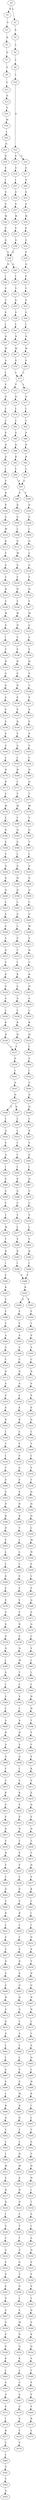 strict digraph  {
	S0 -> S1 [ label = D ];
	S0 -> S2 [ label = L ];
	S1 -> S3 [ label = S ];
	S2 -> S4 [ label = S ];
	S3 -> S5 [ label = R ];
	S4 -> S6 [ label = L ];
	S5 -> S7 [ label = Q ];
	S6 -> S8 [ label = L ];
	S7 -> S9 [ label = V ];
	S8 -> S10 [ label = L ];
	S9 -> S11 [ label = L ];
	S10 -> S12 [ label = D ];
	S11 -> S13 [ label = S ];
	S12 -> S14 [ label = A ];
	S12 -> S15 [ label = E ];
	S13 -> S16 [ label = V ];
	S14 -> S17 [ label = S ];
	S15 -> S18 [ label = S ];
	S16 -> S19 [ label = M ];
	S17 -> S20 [ label = V ];
	S18 -> S21 [ label = I ];
	S19 -> S22 [ label = L ];
	S20 -> S23 [ label = S ];
	S21 -> S24 [ label = S ];
	S22 -> S25 [ label = D ];
	S23 -> S26 [ label = G ];
	S24 -> S27 [ label = S ];
	S25 -> S28 [ label = D ];
	S26 -> S29 [ label = W ];
	S27 -> S30 [ label = W ];
	S28 -> S31 [ label = S ];
	S29 -> S32 [ label = E ];
	S30 -> S33 [ label = E ];
	S31 -> S34 [ label = I ];
	S32 -> S35 [ label = G ];
	S33 -> S36 [ label = G ];
	S34 -> S37 [ label = S ];
	S35 -> S38 [ label = S ];
	S36 -> S39 [ label = S ];
	S37 -> S40 [ label = S ];
	S38 -> S41 [ label = Q ];
	S39 -> S42 [ label = H ];
	S39 -> S43 [ label = Q ];
	S40 -> S44 [ label = W ];
	S41 -> S45 [ label = F ];
	S42 -> S46 [ label = I ];
	S43 -> S47 [ label = L ];
	S44 -> S48 [ label = E ];
	S45 -> S49 [ label = V ];
	S46 -> S50 [ label = V ];
	S47 -> S51 [ label = V ];
	S48 -> S52 [ label = G ];
	S49 -> S53 [ label = S ];
	S50 -> S54 [ label = T ];
	S51 -> S55 [ label = S ];
	S52 -> S39 [ label = S ];
	S53 -> S56 [ label = S ];
	S54 -> S57 [ label = S ];
	S55 -> S58 [ label = S ];
	S56 -> S59 [ label = L ];
	S57 -> S60 [ label = L ];
	S58 -> S61 [ label = L ];
	S59 -> S62 [ label = N ];
	S60 -> S63 [ label = N ];
	S61 -> S64 [ label = N ];
	S62 -> S65 [ label = W ];
	S63 -> S66 [ label = W ];
	S64 -> S67 [ label = W ];
	S65 -> S68 [ label = S ];
	S66 -> S69 [ label = A ];
	S67 -> S70 [ label = S ];
	S68 -> S71 [ label = L ];
	S69 -> S72 [ label = L ];
	S70 -> S71 [ label = L ];
	S71 -> S73 [ label = F ];
	S71 -> S74 [ label = Y ];
	S72 -> S75 [ label = F ];
	S73 -> S76 [ label = Q ];
	S74 -> S77 [ label = Q ];
	S75 -> S78 [ label = Q ];
	S76 -> S79 [ label = L ];
	S77 -> S80 [ label = L ];
	S78 -> S81 [ label = L ];
	S79 -> S82 [ label = C ];
	S80 -> S83 [ label = C ];
	S81 -> S84 [ label = C ];
	S82 -> S85 [ label = S ];
	S83 -> S86 [ label = S ];
	S84 -> S87 [ label = S ];
	S85 -> S88 [ label = D ];
	S86 -> S89 [ label = D ];
	S87 -> S90 [ label = D ];
	S88 -> S91 [ label = R ];
	S89 -> S92 [ label = R ];
	S90 -> S93 [ label = Q ];
	S91 -> S94 [ label = L ];
	S92 -> S95 [ label = L ];
	S93 -> S96 [ label = L ];
	S94 -> S97 [ label = A ];
	S95 -> S97 [ label = A ];
	S96 -> S98 [ label = V ];
	S97 -> S99 [ label = V ];
	S97 -> S100 [ label = T ];
	S98 -> S101 [ label = D ];
	S99 -> S102 [ label = D ];
	S100 -> S103 [ label = D ];
	S101 -> S104 [ label = D ];
	S102 -> S105 [ label = G ];
	S103 -> S106 [ label = G ];
	S104 -> S107 [ label = G ];
	S105 -> S108 [ label = I ];
	S106 -> S109 [ label = I ];
	S107 -> S110 [ label = M ];
	S108 -> S111 [ label = Q ];
	S109 -> S112 [ label = Q ];
	S110 -> S113 [ label = K ];
	S111 -> S114 [ label = M ];
	S112 -> S115 [ label = L ];
	S113 -> S116 [ label = V ];
	S114 -> S117 [ label = A ];
	S115 -> S118 [ label = A ];
	S116 -> S119 [ label = A ];
	S117 -> S120 [ label = Y ];
	S118 -> S121 [ label = Y ];
	S119 -> S122 [ label = Y ];
	S120 -> S123 [ label = H ];
	S121 -> S124 [ label = N ];
	S122 -> S125 [ label = H ];
	S123 -> S126 [ label = Y ];
	S124 -> S127 [ label = Y ];
	S125 -> S128 [ label = Y ];
	S126 -> S129 [ label = W ];
	S127 -> S130 [ label = W ];
	S128 -> S131 [ label = W ];
	S129 -> S132 [ label = N ];
	S130 -> S133 [ label = G ];
	S131 -> S134 [ label = S ];
	S132 -> S135 [ label = V ];
	S133 -> S136 [ label = V ];
	S134 -> S137 [ label = I ];
	S135 -> S138 [ label = V ];
	S136 -> S139 [ label = V ];
	S137 -> S140 [ label = V ];
	S138 -> S141 [ label = H ];
	S139 -> S142 [ label = H ];
	S140 -> S143 [ label = H ];
	S141 -> S144 [ label = G ];
	S142 -> S145 [ label = G ];
	S143 -> S146 [ label = G ];
	S144 -> S147 [ label = H ];
	S145 -> S148 [ label = T ];
	S146 -> S149 [ label = Q ];
	S147 -> S150 [ label = P ];
	S148 -> S151 [ label = P ];
	S149 -> S152 [ label = S ];
	S150 -> S153 [ label = S ];
	S151 -> S154 [ label = S ];
	S152 -> S155 [ label = S ];
	S153 -> S156 [ label = D ];
	S154 -> S157 [ label = E ];
	S155 -> S158 [ label = E ];
	S156 -> S159 [ label = S ];
	S157 -> S160 [ label = S ];
	S158 -> S161 [ label = S ];
	S159 -> S162 [ label = A ];
	S160 -> S163 [ label = S ];
	S161 -> S164 [ label = A ];
	S162 -> S165 [ label = L ];
	S163 -> S166 [ label = L ];
	S164 -> S167 [ label = L ];
	S165 -> S168 [ label = H ];
	S166 -> S169 [ label = H ];
	S167 -> S170 [ label = H ];
	S168 -> S171 [ label = L ];
	S169 -> S172 [ label = Q ];
	S170 -> S173 [ label = R ];
	S171 -> S174 [ label = T ];
	S172 -> S175 [ label = T ];
	S173 -> S176 [ label = V ];
	S174 -> S177 [ label = M ];
	S175 -> S178 [ label = M ];
	S176 -> S179 [ label = M ];
	S177 -> S180 [ label = Y ];
	S178 -> S181 [ label = Y ];
	S179 -> S182 [ label = F ];
	S180 -> S183 [ label = Q ];
	S181 -> S184 [ label = Q ];
	S182 -> S185 [ label = D ];
	S183 -> S186 [ label = S ];
	S184 -> S187 [ label = T ];
	S185 -> S188 [ label = S ];
	S186 -> S189 [ label = L ];
	S187 -> S190 [ label = L ];
	S188 -> S191 [ label = V ];
	S189 -> S192 [ label = G ];
	S190 -> S193 [ label = G ];
	S191 -> S194 [ label = G ];
	S192 -> S195 [ label = H ];
	S193 -> S196 [ label = Q ];
	S194 -> S197 [ label = Q ];
	S195 -> S198 [ label = Q ];
	S196 -> S199 [ label = Q ];
	S197 -> S200 [ label = Q ];
	S198 -> S201 [ label = L ];
	S199 -> S202 [ label = L ];
	S200 -> S203 [ label = L ];
	S201 -> S204 [ label = A ];
	S202 -> S205 [ label = G ];
	S203 -> S206 [ label = E ];
	S204 -> S207 [ label = L ];
	S205 -> S208 [ label = W ];
	S206 -> S209 [ label = A ];
	S207 -> S210 [ label = V ];
	S208 -> S211 [ label = V ];
	S209 -> S212 [ label = V ];
	S210 -> S213 [ label = T ];
	S211 -> S214 [ label = H ];
	S212 -> S215 [ label = Q ];
	S213 -> S216 [ label = Y ];
	S214 -> S217 [ label = Y ];
	S215 -> S218 [ label = Y ];
	S216 -> S219 [ label = K ];
	S217 -> S220 [ label = K ];
	S218 -> S221 [ label = K ];
	S219 -> S222 [ label = S ];
	S220 -> S223 [ label = N ];
	S221 -> S224 [ label = S ];
	S222 -> S225 [ label = A ];
	S223 -> S226 [ label = A ];
	S224 -> S227 [ label = A ];
	S225 -> S228 [ label = L ];
	S226 -> S229 [ label = L ];
	S227 -> S230 [ label = L ];
	S228 -> S231 [ label = K ];
	S229 -> S232 [ label = K ];
	S230 -> S233 [ label = K ];
	S231 -> S234 [ label = H ];
	S232 -> S235 [ label = H ];
	S233 -> S236 [ label = H ];
	S234 -> S237 [ label = L ];
	S235 -> S238 [ label = L ];
	S236 -> S237 [ label = L ];
	S237 -> S239 [ label = P ];
	S238 -> S240 [ label = S ];
	S239 -> S241 [ label = I ];
	S240 -> S242 [ label = I ];
	S241 -> S243 [ label = A ];
	S242 -> S244 [ label = A ];
	S243 -> S245 [ label = Q ];
	S244 -> S246 [ label = Q ];
	S245 -> S247 [ label = D ];
	S245 -> S248 [ label = E ];
	S246 -> S249 [ label = D ];
	S247 -> S250 [ label = L ];
	S248 -> S251 [ label = L ];
	S249 -> S252 [ label = L ];
	S250 -> S253 [ label = L ];
	S251 -> S254 [ label = Q ];
	S252 -> S255 [ label = R ];
	S253 -> S256 [ label = I ];
	S254 -> S257 [ label = V ];
	S255 -> S258 [ label = V ];
	S256 -> S259 [ label = I ];
	S257 -> S260 [ label = A ];
	S258 -> S261 [ label = S ];
	S259 -> S262 [ label = I ];
	S260 -> S263 [ label = I ];
	S261 -> S264 [ label = I ];
	S262 -> S265 [ label = E ];
	S263 -> S266 [ label = E ];
	S264 -> S267 [ label = D ];
	S265 -> S268 [ label = G ];
	S266 -> S269 [ label = G ];
	S267 -> S270 [ label = G ];
	S268 -> S271 [ label = C ];
	S269 -> S272 [ label = C ];
	S270 -> S273 [ label = C ];
	S271 -> S274 [ label = Y ];
	S272 -> S275 [ label = Y ];
	S273 -> S276 [ label = Y ];
	S274 -> S277 [ label = L ];
	S275 -> S278 [ label = M ];
	S276 -> S279 [ label = L ];
	S277 -> S280 [ label = Y ];
	S278 -> S281 [ label = Y ];
	S279 -> S282 [ label = Y ];
	S280 -> S283 [ label = R ];
	S281 -> S284 [ label = R ];
	S282 -> S285 [ label = R ];
	S283 -> S286 [ label = I ];
	S284 -> S287 [ label = I ];
	S285 -> S288 [ label = I ];
	S286 -> S289 [ label = F ];
	S287 -> S290 [ label = F ];
	S288 -> S289 [ label = F ];
	S289 -> S291 [ label = K ];
	S290 -> S292 [ label = K ];
	S291 -> S293 [ label = E ];
	S291 -> S294 [ label = D ];
	S292 -> S295 [ label = E ];
	S293 -> S296 [ label = F ];
	S294 -> S297 [ label = F ];
	S295 -> S298 [ label = F ];
	S296 -> S299 [ label = L ];
	S297 -> S300 [ label = V ];
	S298 -> S301 [ label = V ];
	S299 -> S302 [ label = A ];
	S300 -> S303 [ label = A ];
	S301 -> S304 [ label = A ];
	S302 -> S305 [ label = A ];
	S303 -> S306 [ label = A ];
	S304 -> S307 [ label = A ];
	S305 -> S308 [ label = C ];
	S306 -> S309 [ label = C ];
	S307 -> S310 [ label = C ];
	S308 -> S311 [ label = D ];
	S309 -> S312 [ label = D ];
	S310 -> S313 [ label = D ];
	S311 -> S314 [ label = A ];
	S312 -> S315 [ label = A ];
	S313 -> S316 [ label = A ];
	S314 -> S317 [ label = P ];
	S315 -> S318 [ label = S ];
	S316 -> S319 [ label = P ];
	S317 -> S320 [ label = E ];
	S318 -> S321 [ label = E ];
	S319 -> S322 [ label = E ];
	S320 -> S323 [ label = Q ];
	S321 -> S324 [ label = R ];
	S322 -> S325 [ label = R ];
	S323 -> S326 [ label = L ];
	S324 -> S327 [ label = L ];
	S325 -> S328 [ label = L ];
	S326 -> S329 [ label = T ];
	S327 -> S330 [ label = V ];
	S328 -> S331 [ label = T ];
	S329 -> S332 [ label = L ];
	S330 -> S333 [ label = V ];
	S331 -> S334 [ label = L ];
	S332 -> S335 [ label = V ];
	S333 -> S336 [ label = A ];
	S334 -> S337 [ label = T ];
	S335 -> S338 [ label = T ];
	S336 -> S339 [ label = S ];
	S337 -> S340 [ label = S ];
	S338 -> S341 [ label = Q ];
	S339 -> S342 [ label = S ];
	S340 -> S343 [ label = S ];
	S341 -> S344 [ label = N ];
	S342 -> S345 [ label = N ];
	S343 -> S346 [ label = N ];
	S344 -> S347 [ label = Q ];
	S345 -> S348 [ label = R ];
	S346 -> S349 [ label = R ];
	S347 -> S350 [ label = L ];
	S348 -> S351 [ label = T ];
	S349 -> S352 [ label = H ];
	S350 -> S353 [ label = M ];
	S351 -> S354 [ label = L ];
	S352 -> S355 [ label = E ];
	S353 -> S356 [ label = N ];
	S354 -> S357 [ label = L ];
	S355 -> S358 [ label = L ];
	S356 -> S359 [ label = E ];
	S357 -> S360 [ label = L ];
	S358 -> S361 [ label = L ];
	S359 -> S362 [ label = L ];
	S360 -> S363 [ label = E ];
	S361 -> S364 [ label = G ];
	S362 -> S365 [ label = V ];
	S363 -> S366 [ label = E ];
	S364 -> S367 [ label = E ];
	S365 -> S368 [ label = Q ];
	S366 -> S369 [ label = F ];
	S367 -> S370 [ label = F ];
	S368 -> S371 [ label = S ];
	S369 -> S372 [ label = V ];
	S370 -> S373 [ label = V ];
	S371 -> S374 [ label = Q ];
	S372 -> S375 [ label = D ];
	S373 -> S376 [ label = E ];
	S374 -> S377 [ label = L ];
	S375 -> S378 [ label = S ];
	S376 -> S379 [ label = S ];
	S377 -> S380 [ label = V ];
	S378 -> S381 [ label = Q ];
	S379 -> S382 [ label = Q ];
	S380 -> S383 [ label = L ];
	S381 -> S384 [ label = M ];
	S382 -> S385 [ label = L ];
	S383 -> S386 [ label = L ];
	S384 -> S387 [ label = T ];
	S385 -> S388 [ label = S ];
	S386 -> S389 [ label = L ];
	S387 -> S390 [ label = L ];
	S388 -> S391 [ label = L ];
	S389 -> S392 [ label = H ];
	S390 -> S393 [ label = V ];
	S391 -> S394 [ label = V ];
	S392 -> S395 [ label = H ];
	S393 -> S396 [ label = L ];
	S394 -> S397 [ label = L ];
	S395 -> S398 [ label = T ];
	S396 -> S399 [ label = S ];
	S397 -> S400 [ label = S ];
	S398 -> S401 [ label = Y ];
	S399 -> S402 [ label = H ];
	S400 -> S403 [ label = H ];
	S401 -> S404 [ label = F ];
	S402 -> S405 [ label = A ];
	S403 -> S406 [ label = A ];
	S404 -> S407 [ label = V ];
	S405 -> S408 [ label = Q ];
	S406 -> S409 [ label = Q ];
	S407 -> S410 [ label = K ];
	S408 -> S411 [ label = I ];
	S409 -> S412 [ label = F ];
	S410 -> S413 [ label = V ];
	S411 -> S414 [ label = V ];
	S412 -> S415 [ label = V ];
	S413 -> S416 [ label = E ];
	S414 -> S417 [ label = K ];
	S415 -> S418 [ label = K ];
	S416 -> S419 [ label = D ];
	S417 -> S420 [ label = V ];
	S418 -> S421 [ label = V ];
	S419 -> S422 [ label = S ];
	S420 -> S423 [ label = E ];
	S421 -> S424 [ label = E ];
	S422 -> S425 [ label = N ];
	S423 -> S426 [ label = D ];
	S424 -> S427 [ label = D ];
	S425 -> S428 [ label = T ];
	S426 -> S429 [ label = T ];
	S427 -> S430 [ label = S ];
	S428 -> S431 [ label = T ];
	S429 -> S432 [ label = S ];
	S430 -> S433 [ label = H ];
	S431 -> S434 [ label = H ];
	S432 -> S435 [ label = V ];
	S433 -> S436 [ label = V ];
	S434 -> S437 [ label = V ];
	S435 -> S438 [ label = T ];
	S436 -> S439 [ label = T ];
	S437 -> S440 [ label = K ];
	S438 -> S441 [ label = Q ];
	S439 -> S442 [ label = Q ];
	S440 -> S443 [ label = L ];
	S441 -> S444 [ label = V ];
	S442 -> S445 [ label = V ];
	S443 -> S446 [ label = I ];
	S444 -> S447 [ label = R ];
	S445 -> S448 [ label = R ];
	S446 -> S449 [ label = I ];
	S447 -> S450 [ label = L ];
	S448 -> S451 [ label = L ];
	S449 -> S452 [ label = D ];
	S450 -> S453 [ label = T ];
	S451 -> S454 [ label = S ];
	S452 -> S455 [ label = S ];
	S453 -> S456 [ label = V ];
	S454 -> S457 [ label = V ];
	S455 -> S458 [ label = Y ];
	S456 -> S459 [ label = D ];
	S457 -> S460 [ label = D ];
	S458 -> S461 [ label = N ];
	S459 -> S462 [ label = S ];
	S460 -> S463 [ label = S ];
	S461 -> S464 [ label = G ];
	S462 -> S465 [ label = G ];
	S463 -> S466 [ label = G ];
	S464 -> S467 [ label = N ];
	S465 -> S468 [ label = N ];
	S466 -> S469 [ label = N ];
	S467 -> S470 [ label = N ];
	S468 -> S471 [ label = G ];
	S469 -> S472 [ label = G ];
	S470 -> S473 [ label = L ];
	S471 -> S474 [ label = L ];
	S472 -> S475 [ label = Q ];
	S473 -> S476 [ label = L ];
	S474 -> S477 [ label = A ];
	S475 -> S478 [ label = A ];
	S476 -> S479 [ label = A ];
	S477 -> S480 [ label = L ];
	S478 -> S481 [ label = L ];
	S479 -> S482 [ label = Q ];
	S480 -> S483 [ label = L ];
	S481 -> S484 [ label = L ];
	S482 -> S485 [ label = L ];
	S483 -> S486 [ label = S ];
	S484 -> S487 [ label = A ];
	S485 -> S488 [ label = H ];
	S486 -> S489 [ label = E ];
	S487 -> S490 [ label = E ];
	S488 -> S491 [ label = R ];
	S489 -> S492 [ label = M ];
	S490 -> S493 [ label = L ];
	S491 -> S494 [ label = I ];
	S492 -> S495 [ label = R ];
	S493 -> S496 [ label = R ];
	S494 -> S497 [ label = L ];
	S495 -> S498 [ label = Q ];
	S496 -> S499 [ label = Q ];
	S497 -> S500 [ label = T ];
	S498 -> S501 [ label = V ];
	S499 -> S502 [ label = V ];
	S500 -> S503 [ label = A ];
	S501 -> S504 [ label = L ];
	S502 -> S505 [ label = L ];
	S503 -> S506 [ label = T ];
	S504 -> S507 [ label = N ];
	S505 -> S508 [ label = I ];
	S506 -> S509 [ label = H ];
	S507 -> S510 [ label = M ];
	S508 -> S511 [ label = M ];
	S509 -> S512 [ label = N ];
	S510 -> S513 [ label = S ];
	S511 -> S514 [ label = S ];
	S512 -> S515 [ label = I ];
	S513 -> S516 [ label = H ];
	S514 -> S517 [ label = H ];
	S515 -> S518 [ label = T ];
	S516 -> S519 [ label = N ];
	S517 -> S520 [ label = N ];
	S518 -> S521 [ label = A ];
	S519 -> S522 [ label = L ];
	S520 -> S523 [ label = I ];
	S521 -> S524 [ label = I ];
	S522 -> S525 [ label = V ];
	S523 -> S526 [ label = V ];
	S524 -> S527 [ label = A ];
	S525 -> S528 [ label = T ];
	S526 -> S529 [ label = T ];
	S527 -> S530 [ label = N ];
	S528 -> S531 [ label = A ];
	S529 -> S532 [ label = G ];
	S530 -> S533 [ label = E ];
	S531 -> S534 [ label = G ];
	S532 -> S535 [ label = S ];
	S533 -> S536 [ label = P ];
	S534 -> S537 [ label = A ];
	S535 -> S538 [ label = S ];
	S536 -> S539 [ label = S ];
	S537 -> S540 [ label = D ];
	S538 -> S541 [ label = E ];
	S539 -> S542 [ label = L ];
	S540 -> S543 [ label = L ];
	S541 -> S544 [ label = S ];
	S542 -> S545 [ label = D ];
	S543 -> S546 [ label = V ];
	S544 -> S547 [ label = A ];
	S545 -> S548 [ label = S ];
	S546 -> S549 [ label = M ];
	S547 -> S550 [ label = G ];
	S548 -> S551 [ label = K ];
	S549 -> S552 [ label = D ];
	S550 -> S553 [ label = E ];
	S551 -> S554 [ label = Q ];
	S552 -> S555 [ label = Q ];
	S553 -> S556 [ label = P ];
	S554 -> S557 [ label = A ];
	S555 -> S558 [ label = K ];
	S556 -> S559 [ label = K ];
	S557 -> S560 [ label = T ];
	S558 -> S561 [ label = L ];
	S559 -> S562 [ label = L ];
	S560 -> S563 [ label = P ];
	S561 -> S564 [ label = A ];
	S562 -> S565 [ label = A ];
	S563 -> S566 [ label = V ];
	S564 -> S567 [ label = A ];
	S565 -> S568 [ label = A ];
	S566 -> S569 [ label = F ];
	S567 -> S570 [ label = A ];
	S568 -> S571 [ label = P ];
	S569 -> S572 [ label = R ];
	S570 -> S573 [ label = S ];
	S571 -> S574 [ label = I ];
	S572 -> S575 [ label = L ];
	S573 -> S576 [ label = V ];
	S574 -> S577 [ label = R ];
	S576 -> S578 [ label = V ];
	S577 -> S579 [ label = C ];
	S579 -> S580 [ label = L ];
	S580 -> S581 [ label = G ];
	S581 -> S582 [ label = C ];
	S582 -> S583 [ label = S ];
}
